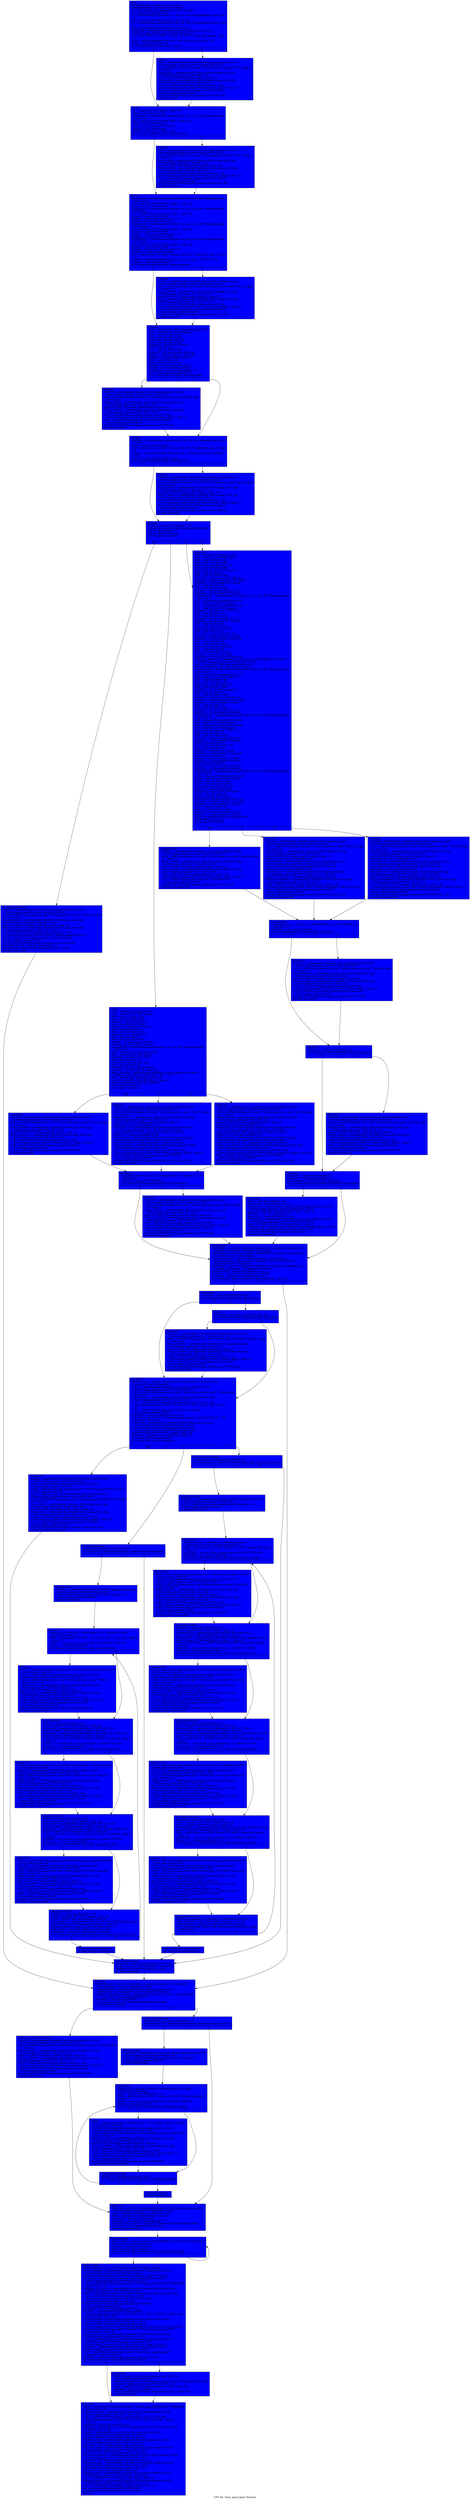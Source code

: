 digraph "CFG for 'start_input_bmp' function" {
	label="CFG for 'start_input_bmp' function";

	Node0x4d83850 [shape=record, style = filled, fillcolor = blue, label="{entry:\l  %bmpfileheader = alloca [14 x i8], align 1\l  %bmpinfoheader = alloca [64 x i8], align 16\l  %0 = bitcast %struct.cjpeg_source_struct* %sinfo to\l... %struct._bmp_source_struct*\l  %1 = getelementptr inbounds [14 x i8], [14 x i8]* %bmpfileheader, i64 0, i64\l... 0\l  call void @llvm.lifetime.start(i64 14, i8* %1) #4\l  %2 = getelementptr inbounds [64 x i8], [64 x i8]* %bmpinfoheader, i64 0, i64\l... 0\l  call void @llvm.lifetime.start(i64 64, i8* %2) #4\l  %input_file = getelementptr inbounds %struct.cjpeg_source_struct,\l... %struct.cjpeg_source_struct* %sinfo, i64 0, i32 3\l  %3 = load %struct._IO_FILE*, %struct._IO_FILE** %input_file, align 8, !tbaa\l... !3\l  %call = call i64 @fread(i8* %1, i64 1, i64 14, %struct._IO_FILE* %3)\l  %cmp = icmp eq i64 %call, 14\l  br i1 %cmp, label %if.end, label %if.then\l|{<s0>T|<s1>F}}"];
	Node0x4d83850:s0 -> Node0x4d84bf0;
	Node0x4d83850:s1 -> Node0x4d84cc0;
	Node0x4d84cc0 [shape=record, style = filled, fillcolor = blue, label="{if.then:                                          \l  %err = getelementptr inbounds %struct.jpeg_compress_struct,\l... %struct.jpeg_compress_struct* %cinfo, i64 0, i32 0\l  %4 = load %struct.jpeg_error_mgr*, %struct.jpeg_error_mgr** %err, align 8,\l... !tbaa !10\l  %msg_code = getelementptr inbounds %struct.jpeg_error_mgr,\l... %struct.jpeg_error_mgr* %4, i64 0, i32 5\l  store i32 42, i32* %msg_code, align 8, !tbaa !14\l  %error_exit = getelementptr inbounds %struct.jpeg_error_mgr,\l... %struct.jpeg_error_mgr* %4, i64 0, i32 0\l  %5 = load void (%struct.jpeg_common_struct*)*, void\l... (%struct.jpeg_common_struct*)** %error_exit, align 8, !tbaa !17\l  %6 = bitcast %struct.jpeg_compress_struct* %cinfo to\l... %struct.jpeg_common_struct*\l  tail call void %5(%struct.jpeg_common_struct* %6) #4\l  br label %if.end\l}"];
	Node0x4d84cc0 -> Node0x4d84bf0;
	Node0x4d84bf0 [shape=record, style = filled, fillcolor = blue, label="{if.end:                                           \l  %7 = load i8, i8* %1, align 1, !tbaa !18\l  %conv = zext i8 %7 to i32\l  %arrayidx2 = getelementptr inbounds [14 x i8], [14 x i8]* %bmpfileheader,\l... i64 0, i64 1\l  %8 = load i8, i8* %arrayidx2, align 1, !tbaa !18\l  %conv3 = zext i8 %8 to i32\l  %shl = shl nuw nsw i32 %conv3, 8\l  %add = or i32 %shl, %conv\l  %cmp4 = icmp eq i32 %add, 19778\l  br i1 %cmp4, label %if.end11, label %if.then6\l|{<s0>T|<s1>F}}"];
	Node0x4d84bf0:s0 -> Node0x4d85010;
	Node0x4d84bf0:s1 -> Node0x4d86500;
	Node0x4d86500 [shape=record, style = filled, fillcolor = blue, label="{if.then6:                                         \l  %err7 = getelementptr inbounds %struct.jpeg_compress_struct,\l... %struct.jpeg_compress_struct* %cinfo, i64 0, i32 0\l  %9 = load %struct.jpeg_error_mgr*, %struct.jpeg_error_mgr** %err7, align 8,\l... !tbaa !10\l  %msg_code8 = getelementptr inbounds %struct.jpeg_error_mgr,\l... %struct.jpeg_error_mgr* %9, i64 0, i32 5\l  store i32 1007, i32* %msg_code8, align 8, !tbaa !14\l  %error_exit10 = getelementptr inbounds %struct.jpeg_error_mgr,\l... %struct.jpeg_error_mgr* %9, i64 0, i32 0\l  %10 = load void (%struct.jpeg_common_struct*)*, void\l... (%struct.jpeg_common_struct*)** %error_exit10, align 8, !tbaa !17\l  %11 = bitcast %struct.jpeg_compress_struct* %cinfo to\l... %struct.jpeg_common_struct*\l  tail call void %10(%struct.jpeg_common_struct* %11) #4\l  br label %if.end11\l}"];
	Node0x4d86500 -> Node0x4d85010;
	Node0x4d85010 [shape=record, style = filled, fillcolor = blue, label="{if.end11:                                         \l  %arrayidx12 = getelementptr inbounds [14 x i8], [14 x i8]* %bmpfileheader,\l... i64 0, i64 10\l  %12 = load i8, i8* %arrayidx12, align 1, !tbaa !18\l  %conv14 = zext i8 %12 to i64\l  %arrayidx15 = getelementptr inbounds [14 x i8], [14 x i8]* %bmpfileheader,\l... i64 0, i64 11\l  %13 = load i8, i8* %arrayidx15, align 1, !tbaa !18\l  %conv17 = zext i8 %13 to i64\l  %shl18 = shl nuw nsw i64 %conv17, 8\l  %add19 = or i64 %shl18, %conv14\l  %arrayidx20 = getelementptr inbounds [14 x i8], [14 x i8]* %bmpfileheader,\l... i64 0, i64 12\l  %14 = load i8, i8* %arrayidx20, align 1, !tbaa !18\l  %conv22 = zext i8 %14 to i64\l  %shl23 = shl nuw nsw i64 %conv22, 16\l  %add24 = or i64 %add19, %shl23\l  %arrayidx25 = getelementptr inbounds [14 x i8], [14 x i8]* %bmpfileheader,\l... i64 0, i64 13\l  %15 = load i8, i8* %arrayidx25, align 1, !tbaa !18\l  %conv27 = zext i8 %15 to i64\l  %shl28 = shl nuw nsw i64 %conv27, 24\l  %add29 = or i64 %add24, %shl28\l  %16 = load %struct._IO_FILE*, %struct._IO_FILE** %input_file, align 8, !tbaa\l... !3\l  %call33 = call i64 @fread(i8* %2, i64 1, i64 4, %struct._IO_FILE* %16)\l  %cmp34 = icmp eq i64 %call33, 4\l  br i1 %cmp34, label %if.end41, label %if.then36\l|{<s0>T|<s1>F}}"];
	Node0x4d85010:s0 -> Node0x4d89870;
	Node0x4d85010:s1 -> Node0x4d89920;
	Node0x4d89920 [shape=record, style = filled, fillcolor = blue, label="{if.then36:                                        \l  %err37 = getelementptr inbounds %struct.jpeg_compress_struct,\l... %struct.jpeg_compress_struct* %cinfo, i64 0, i32 0\l  %17 = load %struct.jpeg_error_mgr*, %struct.jpeg_error_mgr** %err37, align\l... 8, !tbaa !10\l  %msg_code38 = getelementptr inbounds %struct.jpeg_error_mgr,\l... %struct.jpeg_error_mgr* %17, i64 0, i32 5\l  store i32 42, i32* %msg_code38, align 8, !tbaa !14\l  %error_exit40 = getelementptr inbounds %struct.jpeg_error_mgr,\l... %struct.jpeg_error_mgr* %17, i64 0, i32 0\l  %18 = load void (%struct.jpeg_common_struct*)*, void\l... (%struct.jpeg_common_struct*)** %error_exit40, align 8, !tbaa !17\l  %19 = bitcast %struct.jpeg_compress_struct* %cinfo to\l... %struct.jpeg_common_struct*\l  tail call void %18(%struct.jpeg_common_struct* %19) #4\l  br label %if.end41\l}"];
	Node0x4d89920 -> Node0x4d89870;
	Node0x4d89870 [shape=record, style = filled, fillcolor = blue, label="{if.end41:                                         \l  %20 = bitcast [64 x i8]* %bmpinfoheader to i32*\l  %21 = load i32, i32* %20, align 16\l  %22 = zext i32 %21 to i64\l  %23 = zext i32 %21 to i64\l  %conv44 = and i64 %23, 255\l  %24 = and i64 %22, 65280\l  %add49 = or i64 %24, %conv44\l  %25 = lshr i32 %21, 16\l  %26 = zext i32 %25 to i64\l  %conv52 = shl nuw nsw i64 %26, 16\l  %shl53 = and i64 %conv52, 16711680\l  %add54 = or i64 %add49, %shl53\l  %27 = lshr i32 %21, 24\l  %28 = zext i32 %27 to i64\l  %shl58 = shl nuw nsw i64 %28, 24\l  %add59 = or i64 %add54, %shl58\l  %add59.off = add nsw i64 %add59, -12\l  %29 = icmp ugt i64 %add59.off, 52\l  br i1 %29, label %if.then64, label %if.end69\l|{<s0>T|<s1>F}}"];
	Node0x4d89870:s0 -> Node0x4d8ad40;
	Node0x4d89870:s1 -> Node0x4d8ae20;
	Node0x4d8ad40 [shape=record, style = filled, fillcolor = blue, label="{if.then64:                                        \l  %err65 = getelementptr inbounds %struct.jpeg_compress_struct,\l... %struct.jpeg_compress_struct* %cinfo, i64 0, i32 0\l  %30 = load %struct.jpeg_error_mgr*, %struct.jpeg_error_mgr** %err65, align\l... 8, !tbaa !10\l  %msg_code66 = getelementptr inbounds %struct.jpeg_error_mgr,\l... %struct.jpeg_error_mgr* %30, i64 0, i32 5\l  store i32 1003, i32* %msg_code66, align 8, !tbaa !14\l  %error_exit68 = getelementptr inbounds %struct.jpeg_error_mgr,\l... %struct.jpeg_error_mgr* %30, i64 0, i32 0\l  %31 = load void (%struct.jpeg_common_struct*)*, void\l... (%struct.jpeg_common_struct*)** %error_exit68, align 8, !tbaa !17\l  %32 = bitcast %struct.jpeg_compress_struct* %cinfo to\l... %struct.jpeg_common_struct*\l  tail call void %31(%struct.jpeg_common_struct* %32) #4\l  br label %if.end69\l}"];
	Node0x4d8ad40 -> Node0x4d8ae20;
	Node0x4d8ae20 [shape=record, style = filled, fillcolor = blue, label="{if.end69:                                         \l  %add.ptr = getelementptr inbounds [64 x i8], [64 x i8]* %bmpinfoheader, i64\l... 0, i64 4\l  %sub = add nsw i64 %add59, -4\l  %33 = load %struct._IO_FILE*, %struct._IO_FILE** %input_file, align 8, !tbaa\l... !3\l  %call73 = call i64 @fread(i8* %add.ptr, i64 1, i64 %sub, %struct._IO_FILE*\l... %33)\l  %cmp75 = icmp eq i64 %call73, %sub\l  br i1 %cmp75, label %if.end82, label %if.then77\l|{<s0>T|<s1>F}}"];
	Node0x4d8ae20:s0 -> Node0x4d8b960;
	Node0x4d8ae20:s1 -> Node0x4d8ba10;
	Node0x4d8ba10 [shape=record, style = filled, fillcolor = blue, label="{if.then77:                                        \l  %err78 = getelementptr inbounds %struct.jpeg_compress_struct,\l... %struct.jpeg_compress_struct* %cinfo, i64 0, i32 0\l  %34 = load %struct.jpeg_error_mgr*, %struct.jpeg_error_mgr** %err78, align\l... 8, !tbaa !10\l  %msg_code79 = getelementptr inbounds %struct.jpeg_error_mgr,\l... %struct.jpeg_error_mgr* %34, i64 0, i32 5\l  store i32 42, i32* %msg_code79, align 8, !tbaa !14\l  %error_exit81 = getelementptr inbounds %struct.jpeg_error_mgr,\l... %struct.jpeg_error_mgr* %34, i64 0, i32 0\l  %35 = load void (%struct.jpeg_common_struct*)*, void\l... (%struct.jpeg_common_struct*)** %error_exit81, align 8, !tbaa !17\l  %36 = bitcast %struct.jpeg_compress_struct* %cinfo to\l... %struct.jpeg_common_struct*\l  tail call void %35(%struct.jpeg_common_struct* %36) #4\l  br label %if.end82\l}"];
	Node0x4d8ba10 -> Node0x4d8b960;
	Node0x4d8b960 [shape=record, style = filled, fillcolor = blue, label="{if.end82:                                         \l  %conv83 = trunc i64 %add59 to i32\l  switch i32 %conv83, label %sw.epilog339.thread [\l    i32 12, label %sw.bb\l    i32 40, label %sw.bb150\l    i32 64, label %sw.bb150\l  ]\l|{<s0>def|<s1>12|<s2>40|<s3>64}}"];
	Node0x4d8b960:s0 -> Node0x4d8c0d0;
	Node0x4d8b960:s1 -> Node0x4d8c210;
	Node0x4d8b960:s2 -> Node0x4d8c320;
	Node0x4d8b960:s3 -> Node0x4d8c320;
	Node0x4d8c210 [shape=record, style = filled, fillcolor = blue, label="{sw.bb:                                            \l  %37 = bitcast i8* %add.ptr to i32*\l  %38 = load i32, i32* %37, align 4\l  %39 = zext i32 %38 to i64\l  %40 = zext i32 %38 to i64\l  %conv85 = and i64 %40, 255\l  %41 = and i64 %39, 65280\l  %add89 = or i64 %41, %conv85\l  %42 = lshr i32 %38, 16\l  %43 = zext i32 %42 to i64\l  %conv92 = and i64 %43, 255\l  %44 = lshr i32 %38, 24\l  %45 = zext i32 %44 to i64\l  %shl95 = shl nuw nsw i64 %45, 8\l  %add96 = or i64 %shl95, %conv92\l  %arrayidx98 = getelementptr inbounds [64 x i8], [64 x i8]* %bmpinfoheader,\l... i64 0, i64 8\l  %46 = bitcast i8* %arrayidx98 to i32*\l  %47 = load i32, i32* %46, align 8\l  %add103 = and i32 %47, 65535\l  %48 = lshr i32 %47, 16\l  %conv105 = and i32 %48, 255\l  %49 = lshr i32 %47, 24\l  %shl108 = shl nuw nsw i32 %49, 8\l  %add109 = or i32 %shl108, %conv105\l  %bits_per_pixel = getelementptr inbounds %struct.cjpeg_source_struct,\l... %struct.cjpeg_source_struct* %sinfo, i64 1, i32 4\l  %50 = bitcast i8*** %bits_per_pixel to i32*\l  store i32 %add109, i32* %50, align 8, !tbaa !19\l  switch i32 %add109, label %sw.default [\l    i32 8, label %sw.bb111\l    i32 24, label %sw.bb123\l  ]\l|{<s0>def|<s1>8|<s2>24}}"];
	Node0x4d8c210:s0 -> Node0x4d8d470;
	Node0x4d8c210:s1 -> Node0x4d88910;
	Node0x4d8c210:s2 -> Node0x4d889f0;
	Node0x4d88910 [shape=record, style = filled, fillcolor = blue, label="{sw.bb111:                                         \l  %err112 = getelementptr inbounds %struct.jpeg_compress_struct,\l... %struct.jpeg_compress_struct* %cinfo, i64 0, i32 0\l  %51 = load %struct.jpeg_error_mgr*, %struct.jpeg_error_mgr** %err112, align\l... 8, !tbaa !10\l  %msg_code113 = getelementptr inbounds %struct.jpeg_error_mgr,\l... %struct.jpeg_error_mgr* %51, i64 0, i32 5\l  store i32 1011, i32* %msg_code113, align 8, !tbaa !14\l  %conv114 = trunc i64 %add89 to i32\l  %arrayidx116 = getelementptr inbounds %struct.jpeg_error_mgr,\l... %struct.jpeg_error_mgr* %51, i64 0, i32 6, i32 0, i64 0\l  store i32 %conv114, i32* %arrayidx116, align 4, !tbaa !20\l  %conv117 = trunc i64 %add96 to i32\l  %arrayidx121 = getelementptr inbounds %struct.jpeg_error_mgr,\l... %struct.jpeg_error_mgr* %51, i64 0, i32 6, i32 0, i64 1\l  store i32 %conv117, i32* %arrayidx121, align 4, !tbaa !20\l  %emit_message = getelementptr inbounds %struct.jpeg_error_mgr,\l... %struct.jpeg_error_mgr* %51, i64 0, i32 1\l  %52 = load void (%struct.jpeg_common_struct*, i32)*, void\l... (%struct.jpeg_common_struct*, i32)** %emit_message, align 8, !tbaa !21\l  %53 = bitcast %struct.jpeg_compress_struct* %cinfo to\l... %struct.jpeg_common_struct*\l  tail call void %52(%struct.jpeg_common_struct* %53, i32 1) #4\l  br label %sw.epilog\l}"];
	Node0x4d88910 -> Node0x4d8f1f0;
	Node0x4d889f0 [shape=record, style = filled, fillcolor = blue, label="{sw.bb123:                                         \l  %err124 = getelementptr inbounds %struct.jpeg_compress_struct,\l... %struct.jpeg_compress_struct* %cinfo, i64 0, i32 0\l  %54 = load %struct.jpeg_error_mgr*, %struct.jpeg_error_mgr** %err124, align\l... 8, !tbaa !10\l  %msg_code125 = getelementptr inbounds %struct.jpeg_error_mgr,\l... %struct.jpeg_error_mgr* %54, i64 0, i32 5\l  store i32 1010, i32* %msg_code125, align 8, !tbaa !14\l  %conv126 = trunc i64 %add89 to i32\l  %arrayidx130 = getelementptr inbounds %struct.jpeg_error_mgr,\l... %struct.jpeg_error_mgr* %54, i64 0, i32 6, i32 0, i64 0\l  store i32 %conv126, i32* %arrayidx130, align 4, !tbaa !20\l  %conv131 = trunc i64 %add96 to i32\l  %arrayidx135 = getelementptr inbounds %struct.jpeg_error_mgr,\l... %struct.jpeg_error_mgr* %54, i64 0, i32 6, i32 0, i64 1\l  store i32 %conv131, i32* %arrayidx135, align 4, !tbaa !20\l  %emit_message137 = getelementptr inbounds %struct.jpeg_error_mgr,\l... %struct.jpeg_error_mgr* %54, i64 0, i32 1\l  %55 = load void (%struct.jpeg_common_struct*, i32)*, void\l... (%struct.jpeg_common_struct*, i32)** %emit_message137, align 8, !tbaa !21\l  %56 = bitcast %struct.jpeg_compress_struct* %cinfo to\l... %struct.jpeg_common_struct*\l  tail call void %55(%struct.jpeg_common_struct* %56, i32 1) #4\l  br label %sw.epilog\l}"];
	Node0x4d889f0 -> Node0x4d8f1f0;
	Node0x4d8d470 [shape=record, style = filled, fillcolor = blue, label="{sw.default:                                       \l  %err138 = getelementptr inbounds %struct.jpeg_compress_struct,\l... %struct.jpeg_compress_struct* %cinfo, i64 0, i32 0\l  %57 = load %struct.jpeg_error_mgr*, %struct.jpeg_error_mgr** %err138, align\l... 8, !tbaa !10\l  %msg_code139 = getelementptr inbounds %struct.jpeg_error_mgr,\l... %struct.jpeg_error_mgr* %57, i64 0, i32 5\l  store i32 1002, i32* %msg_code139, align 8, !tbaa !14\l  %error_exit141 = getelementptr inbounds %struct.jpeg_error_mgr,\l... %struct.jpeg_error_mgr* %57, i64 0, i32 0\l  %58 = load void (%struct.jpeg_common_struct*)*, void\l... (%struct.jpeg_common_struct*)** %error_exit141, align 8, !tbaa !17\l  %59 = bitcast %struct.jpeg_compress_struct* %cinfo to\l... %struct.jpeg_common_struct*\l  tail call void %58(%struct.jpeg_common_struct* %59) #4\l  br label %sw.epilog\l}"];
	Node0x4d8d470 -> Node0x4d8f1f0;
	Node0x4d8f1f0 [shape=record, style = filled, fillcolor = blue, label="{sw.epilog:                                        \l  %mapentrysize.0 = phi i32 [ 0, %sw.default ], [ 0, %sw.bb123 ], [ 3,\l... %sw.bb111 ]\l  %cmp142 = icmp eq i32 %add103, 1\l  br i1 %cmp142, label %sw.epilog339, label %if.then144\l|{<s0>T|<s1>F}}"];
	Node0x4d8f1f0:s0 -> Node0x4d90ed0;
	Node0x4d8f1f0:s1 -> Node0x4d90fb0;
	Node0x4d90fb0 [shape=record, style = filled, fillcolor = blue, label="{if.then144:                                       \l  %err145 = getelementptr inbounds %struct.jpeg_compress_struct,\l... %struct.jpeg_compress_struct* %cinfo, i64 0, i32 0\l  %60 = load %struct.jpeg_error_mgr*, %struct.jpeg_error_mgr** %err145, align\l... 8, !tbaa !10\l  %msg_code146 = getelementptr inbounds %struct.jpeg_error_mgr,\l... %struct.jpeg_error_mgr* %60, i64 0, i32 5\l  store i32 1004, i32* %msg_code146, align 8, !tbaa !14\l  %error_exit148 = getelementptr inbounds %struct.jpeg_error_mgr,\l... %struct.jpeg_error_mgr* %60, i64 0, i32 0\l  %61 = load void (%struct.jpeg_common_struct*)*, void\l... (%struct.jpeg_common_struct*)** %error_exit148, align 8, !tbaa !17\l  %62 = bitcast %struct.jpeg_compress_struct* %cinfo to\l... %struct.jpeg_common_struct*\l  tail call void %61(%struct.jpeg_common_struct* %62) #4\l  br label %sw.epilog339\l}"];
	Node0x4d90fb0 -> Node0x4d90ed0;
	Node0x4d8c320 [shape=record, style = filled, fillcolor = blue, label="{sw.bb150:                                         \l  %63 = bitcast i8* %add.ptr to i32*\l  %64 = load i32, i32* %63, align 4\l  %65 = zext i32 %64 to i64\l  %66 = zext i32 %64 to i64\l  %conv153 = and i64 %66, 255\l  %67 = and i64 %65, 65280\l  %add158 = or i64 %67, %conv153\l  %68 = lshr i32 %64, 16\l  %69 = zext i32 %68 to i64\l  %conv161 = shl nuw nsw i64 %69, 16\l  %shl162 = and i64 %conv161, 16711680\l  %add163 = or i64 %add158, %shl162\l  %70 = lshr i32 %64, 24\l  %71 = zext i32 %70 to i64\l  %shl167 = shl nuw nsw i64 %71, 24\l  %add168 = or i64 %add163, %shl167\l  %arrayidx169 = getelementptr inbounds [64 x i8], [64 x i8]* %bmpinfoheader,\l... i64 0, i64 8\l  %72 = bitcast i8* %arrayidx169 to i32*\l  %73 = load i32, i32* %72, align 8\l  %74 = bitcast i8* %arrayidx169 to i64*\l  %75 = load i64, i64* %74, align 8\l  %add181 = and i64 %75, 16777215\l  %76 = lshr i32 %73, 24\l  %77 = zext i32 %76 to i64\l  %shl185 = shl nuw nsw i64 %77, 24\l  %add186 = or i64 %add181, %shl185\l  %78 = lshr i64 %75, 32\l  %79 = trunc i64 %78 to i32\l  %conv188 = and i32 %79, 255\l  %80 = lshr i64 %75, 32\l  %conv190 = trunc i64 %80 to i32\l  %shl191 = and i32 %conv190, 65280\l  %add192 = or i32 %shl191, %conv188\l  %81 = lshr i64 %75, 48\l  %82 = trunc i64 %81 to i32\l  %conv194 = and i32 %82, 255\l  %83 = lshr i64 %75, 48\l  %.tr = trunc i64 %83 to i32\l  %shl197 = and i32 %.tr, 65280\l  %add198 = or i32 %shl197, %conv194\l  %bits_per_pixel199 = getelementptr inbounds %struct.cjpeg_source_struct,\l... %struct.cjpeg_source_struct* %sinfo, i64 1, i32 4\l  %84 = bitcast i8*** %bits_per_pixel199 to i32*\l  store i32 %add198, i32* %84, align 8, !tbaa !19\l  %arrayidx200 = getelementptr inbounds [64 x i8], [64 x i8]* %bmpinfoheader,\l... i64 0, i64 16\l  %85 = bitcast i8* %arrayidx200 to i32*\l  %86 = load i32, i32* %85, align 16\l  %87 = zext i32 %86 to i64\l  %88 = zext i32 %86 to i64\l  %conv202 = and i64 %88, 255\l  %89 = and i64 %87, 65280\l  %add207 = or i64 %89, %conv202\l  %90 = lshr i32 %86, 16\l  %91 = zext i32 %90 to i64\l  %conv210 = shl nuw nsw i64 %91, 16\l  %shl211 = and i64 %conv210, 16711680\l  %add212 = or i64 %add207, %shl211\l  %92 = lshr i32 %86, 24\l  %93 = zext i32 %92 to i64\l  %shl216 = shl nuw nsw i64 %93, 24\l  %add217 = or i64 %add212, %shl216\l  %arrayidx218 = getelementptr inbounds [64 x i8], [64 x i8]* %bmpinfoheader,\l... i64 0, i64 24\l  %94 = bitcast i8* %arrayidx218 to i32*\l  %95 = load i32, i32* %94, align 8\l  %96 = bitcast i8* %arrayidx218 to i64*\l  %97 = load i64, i64* %96, align 8\l  %add230 = and i64 %97, 16777215\l  %98 = lshr i32 %95, 24\l  %99 = zext i32 %98 to i64\l  %shl234 = shl nuw nsw i64 %99, 24\l  %add235 = or i64 %add230, %shl234\l  %100 = lshr i64 %97, 32\l  %conv238 = and i64 %100, 255\l  %101 = lshr i64 %97, 32\l  %shl242 = and i64 %101, 65280\l  %add243 = or i64 %shl242, %conv238\l  %102 = lshr i64 %97, 32\l  %shl247 = and i64 %102, 16711680\l  %add248 = or i64 %add243, %shl247\l  %103 = lshr i64 %97, 56\l  %shl252 = shl nuw nsw i64 %103, 24\l  %add253 = or i64 %add248, %shl252\l  %arrayidx254 = getelementptr inbounds [64 x i8], [64 x i8]* %bmpinfoheader,\l... i64 0, i64 32\l  %104 = bitcast i8* %arrayidx254 to i32*\l  %105 = load i32, i32* %104, align 16\l  %106 = zext i32 %105 to i64\l  %107 = zext i32 %105 to i64\l  %conv256 = and i64 %107, 255\l  %108 = and i64 %106, 65280\l  %add261 = or i64 %108, %conv256\l  %109 = lshr i32 %105, 16\l  %110 = zext i32 %109 to i64\l  %conv264 = shl nuw nsw i64 %110, 16\l  %shl265 = and i64 %conv264, 16711680\l  %add266 = or i64 %add261, %shl265\l  %111 = lshr i32 %105, 24\l  %112 = zext i32 %111 to i64\l  %shl270 = shl nuw nsw i64 %112, 24\l  %add271 = or i64 %add266, %shl270\l  switch i32 %add198, label %sw.default303 [\l    i32 8, label %sw.bb273\l    i32 24, label %sw.bb288\l  ]\l|{<s0>def|<s1>8|<s2>24}}"];
	Node0x4d8c320:s0 -> Node0x4d95300;
	Node0x4d8c320:s1 -> Node0x4d953e0;
	Node0x4d8c320:s2 -> Node0x4d954c0;
	Node0x4d953e0 [shape=record, style = filled, fillcolor = blue, label="{sw.bb273:                                         \l  %err274 = getelementptr inbounds %struct.jpeg_compress_struct,\l... %struct.jpeg_compress_struct* %cinfo, i64 0, i32 0\l  %113 = load %struct.jpeg_error_mgr*, %struct.jpeg_error_mgr** %err274, align\l... 8, !tbaa !10\l  %msg_code275 = getelementptr inbounds %struct.jpeg_error_mgr,\l... %struct.jpeg_error_mgr* %113, i64 0, i32 5\l  store i32 1009, i32* %msg_code275, align 8, !tbaa !14\l  %conv276 = trunc i64 %add168 to i32\l  %arrayidx280 = getelementptr inbounds %struct.jpeg_error_mgr,\l... %struct.jpeg_error_mgr* %113, i64 0, i32 6, i32 0, i64 0\l  store i32 %conv276, i32* %arrayidx280, align 4, !tbaa !20\l  %conv281 = trunc i64 %add186 to i32\l  %arrayidx285 = getelementptr inbounds %struct.jpeg_error_mgr,\l... %struct.jpeg_error_mgr* %113, i64 0, i32 6, i32 0, i64 1\l  store i32 %conv281, i32* %arrayidx285, align 4, !tbaa !20\l  %emit_message287 = getelementptr inbounds %struct.jpeg_error_mgr,\l... %struct.jpeg_error_mgr* %113, i64 0, i32 1\l  %114 = load void (%struct.jpeg_common_struct*, i32)*, void\l... (%struct.jpeg_common_struct*, i32)** %emit_message287, align 8, !tbaa !21\l  %115 = bitcast %struct.jpeg_compress_struct* %cinfo to\l... %struct.jpeg_common_struct*\l  tail call void %114(%struct.jpeg_common_struct* %115, i32 1) #4\l  br label %sw.epilog308\l}"];
	Node0x4d953e0 -> Node0x4d817e0;
	Node0x4d954c0 [shape=record, style = filled, fillcolor = blue, label="{sw.bb288:                                         \l  %err289 = getelementptr inbounds %struct.jpeg_compress_struct,\l... %struct.jpeg_compress_struct* %cinfo, i64 0, i32 0\l  %116 = load %struct.jpeg_error_mgr*, %struct.jpeg_error_mgr** %err289, align\l... 8, !tbaa !10\l  %msg_code290 = getelementptr inbounds %struct.jpeg_error_mgr,\l... %struct.jpeg_error_mgr* %116, i64 0, i32 5\l  store i32 1008, i32* %msg_code290, align 8, !tbaa !14\l  %conv291 = trunc i64 %add168 to i32\l  %arrayidx295 = getelementptr inbounds %struct.jpeg_error_mgr,\l... %struct.jpeg_error_mgr* %116, i64 0, i32 6, i32 0, i64 0\l  store i32 %conv291, i32* %arrayidx295, align 4, !tbaa !20\l  %conv296 = trunc i64 %add186 to i32\l  %arrayidx300 = getelementptr inbounds %struct.jpeg_error_mgr,\l... %struct.jpeg_error_mgr* %116, i64 0, i32 6, i32 0, i64 1\l  store i32 %conv296, i32* %arrayidx300, align 4, !tbaa !20\l  %emit_message302 = getelementptr inbounds %struct.jpeg_error_mgr,\l... %struct.jpeg_error_mgr* %116, i64 0, i32 1\l  %117 = load void (%struct.jpeg_common_struct*, i32)*, void\l... (%struct.jpeg_common_struct*, i32)** %emit_message302, align 8, !tbaa !21\l  %118 = bitcast %struct.jpeg_compress_struct* %cinfo to\l... %struct.jpeg_common_struct*\l  tail call void %117(%struct.jpeg_common_struct* %118, i32 1) #4\l  br label %sw.epilog308\l}"];
	Node0x4d954c0 -> Node0x4d817e0;
	Node0x4d95300 [shape=record, style = filled, fillcolor = blue, label="{sw.default303:                                    \l  %err304 = getelementptr inbounds %struct.jpeg_compress_struct,\l... %struct.jpeg_compress_struct* %cinfo, i64 0, i32 0\l  %119 = load %struct.jpeg_error_mgr*, %struct.jpeg_error_mgr** %err304, align\l... 8, !tbaa !10\l  %msg_code305 = getelementptr inbounds %struct.jpeg_error_mgr,\l... %struct.jpeg_error_mgr* %119, i64 0, i32 5\l  store i32 1002, i32* %msg_code305, align 8, !tbaa !14\l  %error_exit307 = getelementptr inbounds %struct.jpeg_error_mgr,\l... %struct.jpeg_error_mgr* %119, i64 0, i32 0\l  %120 = load void (%struct.jpeg_common_struct*)*, void\l... (%struct.jpeg_common_struct*)** %error_exit307, align 8, !tbaa !17\l  %121 = bitcast %struct.jpeg_compress_struct* %cinfo to\l... %struct.jpeg_common_struct*\l  tail call void %120(%struct.jpeg_common_struct* %121) #4\l  br label %sw.epilog308\l}"];
	Node0x4d95300 -> Node0x4d817e0;
	Node0x4d817e0 [shape=record, style = filled, fillcolor = blue, label="{sw.epilog308:                                     \l  %mapentrysize.1 = phi i32 [ 0, %sw.default303 ], [ 0, %sw.bb288 ], [ 4,\l... %sw.bb273 ]\l  %cmp309 = icmp eq i32 %add192, 1\l  br i1 %cmp309, label %if.end316, label %if.then311\l|{<s0>T|<s1>F}}"];
	Node0x4d817e0:s0 -> Node0x4d8d570;
	Node0x4d817e0:s1 -> Node0x4d8d650;
	Node0x4d8d650 [shape=record, style = filled, fillcolor = blue, label="{if.then311:                                       \l  %err312 = getelementptr inbounds %struct.jpeg_compress_struct,\l... %struct.jpeg_compress_struct* %cinfo, i64 0, i32 0\l  %122 = load %struct.jpeg_error_mgr*, %struct.jpeg_error_mgr** %err312, align\l... 8, !tbaa !10\l  %msg_code313 = getelementptr inbounds %struct.jpeg_error_mgr,\l... %struct.jpeg_error_mgr* %122, i64 0, i32 5\l  store i32 1004, i32* %msg_code313, align 8, !tbaa !14\l  %error_exit315 = getelementptr inbounds %struct.jpeg_error_mgr,\l... %struct.jpeg_error_mgr* %122, i64 0, i32 0\l  %123 = load void (%struct.jpeg_common_struct*)*, void\l... (%struct.jpeg_common_struct*)** %error_exit315, align 8, !tbaa !17\l  %124 = bitcast %struct.jpeg_compress_struct* %cinfo to\l... %struct.jpeg_common_struct*\l  tail call void %123(%struct.jpeg_common_struct* %124) #4\l  br label %if.end316\l}"];
	Node0x4d8d650 -> Node0x4d8d570;
	Node0x4d8d570 [shape=record, style = filled, fillcolor = blue, label="{if.end316:                                        \l  %cmp317 = icmp eq i64 %add217, 0\l  br i1 %cmp317, label %if.end324, label %if.then319\l|{<s0>T|<s1>F}}"];
	Node0x4d8d570:s0 -> Node0x4d8dd60;
	Node0x4d8d570:s1 -> Node0x4d8dde0;
	Node0x4d8dde0 [shape=record, style = filled, fillcolor = blue, label="{if.then319:                                       \l  %err320 = getelementptr inbounds %struct.jpeg_compress_struct,\l... %struct.jpeg_compress_struct* %cinfo, i64 0, i32 0\l  %125 = load %struct.jpeg_error_mgr*, %struct.jpeg_error_mgr** %err320, align\l... 8, !tbaa !10\l  %msg_code321 = getelementptr inbounds %struct.jpeg_error_mgr,\l... %struct.jpeg_error_mgr* %125, i64 0, i32 5\l  store i32 1006, i32* %msg_code321, align 8, !tbaa !14\l  %error_exit323 = getelementptr inbounds %struct.jpeg_error_mgr,\l... %struct.jpeg_error_mgr* %125, i64 0, i32 0\l  %126 = load void (%struct.jpeg_common_struct*)*, void\l... (%struct.jpeg_common_struct*)** %error_exit323, align 8, !tbaa !17\l  %127 = bitcast %struct.jpeg_compress_struct* %cinfo to\l... %struct.jpeg_common_struct*\l  tail call void %126(%struct.jpeg_common_struct* %127) #4\l  br label %if.end324\l}"];
	Node0x4d8dde0 -> Node0x4d8dd60;
	Node0x4d8dd60 [shape=record, style = filled, fillcolor = blue, label="{if.end324:                                        \l  %cmp325 = icmp ne i64 %add235, 0\l  %cmp327 = icmp ne i64 %add253, 0\l  %or.cond409 = and i1 %cmp325, %cmp327\l  br i1 %or.cond409, label %if.then329, label %sw.epilog339\l|{<s0>T|<s1>F}}"];
	Node0x4d8dd60:s0 -> Node0x4d8f740;
	Node0x4d8dd60:s1 -> Node0x4d90ed0;
	Node0x4d8f740 [shape=record, style = filled, fillcolor = blue, label="{if.then329:                                       \l  %div = udiv i64 %add235, 100\l  %conv330 = trunc i64 %div to i16\l  %X_density = getelementptr inbounds %struct.jpeg_compress_struct,\l... %struct.jpeg_compress_struct* %cinfo, i64 0, i32 33\l  store i16 %conv330, i16* %X_density, align 2, !tbaa !22\l  %div331 = udiv i64 %add253, 100\l  %conv332 = trunc i64 %div331 to i16\l  %Y_density = getelementptr inbounds %struct.jpeg_compress_struct,\l... %struct.jpeg_compress_struct* %cinfo, i64 0, i32 34\l  store i16 %conv332, i16* %Y_density, align 8, !tbaa !23\l  %density_unit = getelementptr inbounds %struct.jpeg_compress_struct,\l... %struct.jpeg_compress_struct* %cinfo, i64 0, i32 32\l  store i8 2, i8* %density_unit, align 4, !tbaa !24\l  br label %sw.epilog339\l}"];
	Node0x4d8f740 -> Node0x4d90ed0;
	Node0x4d8c0d0 [shape=record, style = filled, fillcolor = blue, label="{sw.epilog339.thread:                              \l  %err335 = getelementptr inbounds %struct.jpeg_compress_struct,\l... %struct.jpeg_compress_struct* %cinfo, i64 0, i32 0\l  %128 = load %struct.jpeg_error_mgr*, %struct.jpeg_error_mgr** %err335, align\l... 8, !tbaa !10\l  %msg_code336 = getelementptr inbounds %struct.jpeg_error_mgr,\l... %struct.jpeg_error_mgr* %128, i64 0, i32 5\l  store i32 1003, i32* %msg_code336, align 8, !tbaa !14\l  %error_exit338 = getelementptr inbounds %struct.jpeg_error_mgr,\l... %struct.jpeg_error_mgr* %128, i64 0, i32 0\l  %129 = load void (%struct.jpeg_common_struct*)*, void\l... (%struct.jpeg_common_struct*)** %error_exit338, align 8, !tbaa !17\l  %130 = bitcast %struct.jpeg_compress_struct* %cinfo to\l... %struct.jpeg_common_struct*\l  tail call void %129(%struct.jpeg_common_struct* %130) #4\l  %add340545.neg = add nsw i64 %add29, -14\l  %sub341546 = sub nsw i64 %add340545.neg, %add59\l  br label %if.end362\l}"];
	Node0x4d8c0d0 -> Node0x4d9cde0;
	Node0x4d90ed0 [shape=record, style = filled, fillcolor = blue, label="{sw.epilog339:                                     \l  %biHeight.0 = phi i64 [ %add186, %if.then329 ], [ %add186, %if.end324 ], [\l... %add96, %if.then144 ], [ %add96, %sw.epilog ]\l  %biClrUsed.0 = phi i64 [ %add271, %if.then329 ], [ %add271, %if.end324 ], [\l... 0, %if.then144 ], [ 0, %sw.epilog ]\l  %mapentrysize.2 = phi i32 [ %mapentrysize.1, %if.then329 ], [\l... %mapentrysize.1, %if.end324 ], [ %mapentrysize.0, %if.then144 ], [\l... %mapentrysize.0, %sw.epilog ]\l  %biWidth.0 = phi i64 [ %add168, %if.then329 ], [ %add168, %if.end324 ], [\l... %add89, %if.then144 ], [ %add89, %sw.epilog ]\l  %add340.neg = add nsw i64 %add29, -14\l  %sub341 = sub nsw i64 %add340.neg, %add59\l  %cmp342 = icmp sgt i32 %mapentrysize.2, 0\l  br i1 %cmp342, label %if.then344, label %if.end362, !prof !25\l|{<s0>T|<s1>F}}"];
	Node0x4d90ed0:s0 -> Node0x4d9d4e0;
	Node0x4d90ed0:s1 -> Node0x4d9cde0;
	Node0x4d9d4e0 [shape=record, style = filled, fillcolor = blue, label="{if.then344:                                       \l  %cmp345 = icmp slt i64 %biClrUsed.0, 1\l  br i1 %cmp345, label %if.end356, label %if.else\l|{<s0>T|<s1>F}}"];
	Node0x4d9d4e0:s0 -> Node0x4d9d820;
	Node0x4d9d4e0:s1 -> Node0x4d9d8a0;
	Node0x4d9d8a0 [shape=record, style = filled, fillcolor = blue, label="{if.else:                                          \l  %cmp348 = icmp sgt i64 %biClrUsed.0, 256\l  br i1 %cmp348, label %if.then350, label %if.end356\l|{<s0>T|<s1>F}}"];
	Node0x4d9d8a0:s0 -> Node0x4d9dae0;
	Node0x4d9d8a0:s1 -> Node0x4d9d820;
	Node0x4d9dae0 [shape=record, style = filled, fillcolor = blue, label="{if.then350:                                       \l  %err351 = getelementptr inbounds %struct.jpeg_compress_struct,\l... %struct.jpeg_compress_struct* %cinfo, i64 0, i32 0\l  %131 = load %struct.jpeg_error_mgr*, %struct.jpeg_error_mgr** %err351, align\l... 8, !tbaa !10\l  %msg_code352 = getelementptr inbounds %struct.jpeg_error_mgr,\l... %struct.jpeg_error_mgr* %131, i64 0, i32 5\l  store i32 1001, i32* %msg_code352, align 8, !tbaa !14\l  %error_exit354 = getelementptr inbounds %struct.jpeg_error_mgr,\l... %struct.jpeg_error_mgr* %131, i64 0, i32 0\l  %132 = load void (%struct.jpeg_common_struct*)*, void\l... (%struct.jpeg_common_struct*)** %error_exit354, align 8, !tbaa !17\l  %133 = bitcast %struct.jpeg_compress_struct* %cinfo to\l... %struct.jpeg_common_struct*\l  tail call void %132(%struct.jpeg_common_struct* %133) #4\l  br label %if.end356\l}"];
	Node0x4d9dae0 -> Node0x4d9d820;
	Node0x4d9d820 [shape=record, style = filled, fillcolor = blue, label="{if.end356:                                        \l  %biClrUsed.1 = phi i64 [ %biClrUsed.0, %if.then350 ], [ %biClrUsed.0,\l... %if.else ], [ 256, %if.then344 ]\l  %mem = getelementptr inbounds %struct.jpeg_compress_struct,\l... %struct.jpeg_compress_struct* %cinfo, i64 0, i32 1\l  %134 = load %struct.jpeg_memory_mgr*, %struct.jpeg_memory_mgr** %mem, align\l... 8, !tbaa !26\l  %alloc_sarray = getelementptr inbounds %struct.jpeg_memory_mgr,\l... %struct.jpeg_memory_mgr* %134, i64 0, i32 2\l  %135 = load i8** (%struct.jpeg_common_struct*, i32, i32, i32)*, i8**\l... (%struct.jpeg_common_struct*, i32, i32, i32)** %alloc_sarray, align 8, !tbaa\l... !27\l  %136 = bitcast %struct.jpeg_compress_struct* %cinfo to\l... %struct.jpeg_common_struct*\l  %conv357 = trunc i64 %biClrUsed.1 to i32\l  %call358 = tail call i8** %135(%struct.jpeg_common_struct* %136, i32 1, i32\l... %conv357, i32 3) #4\l  %colormap = getelementptr inbounds %struct.cjpeg_source_struct,\l... %struct.cjpeg_source_struct* %sinfo, i64 1, i32 1\l  %137 = bitcast i32 (%struct.jpeg_compress_struct*,\l... %struct.cjpeg_source_struct*)** %colormap to i8***\l  store i8** %call358, i8*** %137, align 8, !tbaa !29\l  switch i32 %mapentrysize.2, label %sw.default.i [\l    i32 3, label %for.cond.preheader.i\l    i32 4, label %for.cond15.preheader.i\l  ]\l|{<s0>def|<s1>3|<s2>4}}"];
	Node0x4d9d820:s0 -> Node0x4d9f0c0;
	Node0x4d9d820:s1 -> Node0x4d9f1d0;
	Node0x4d9d820:s2 -> Node0x4d9f2d0;
	Node0x4d9f2d0 [shape=record, style = filled, fillcolor = blue, label="{for.cond15.preheader.i:                           \l  %cmp16127.i = icmp sgt i32 %conv357, 0\l  br i1 %cmp16127.i, label %for.body18.lr.ph.i, label %read_colormap.exit\l|{<s0>T|<s1>F}}"];
	Node0x4d9f2d0:s0 -> Node0x4d9f5b0;
	Node0x4d9f2d0:s1 -> Node0x4d9f630;
	Node0x4d9f5b0 [shape=record, style = filled, fillcolor = blue, label="{for.body18.lr.ph.i:                               \l  %cinfo.i91.i = getelementptr inbounds %struct.cjpeg_source_struct,\l... %struct.cjpeg_source_struct* %sinfo, i64 1\l  %138 = bitcast %struct.cjpeg_source_struct* %cinfo.i91.i to\l... %struct.jpeg_compress_struct**\l  br label %for.body18.i\l}"];
	Node0x4d9f5b0 -> Node0x4d9f850;
	Node0x4d9f1d0 [shape=record, style = filled, fillcolor = blue, label="{for.cond.preheader.i:                             \l  %cmp125.i = icmp sgt i32 %conv357, 0\l  br i1 %cmp125.i, label %for.body.lr.ph.i, label %read_colormap.exit\l|{<s0>T|<s1>F}}"];
	Node0x4d9f1d0:s0 -> Node0x4d9fa70;
	Node0x4d9f1d0:s1 -> Node0x4d9f630;
	Node0x4d9fa70 [shape=record, style = filled, fillcolor = blue, label="{for.body.lr.ph.i:                                 \l  %cinfo.i.i = getelementptr inbounds %struct.cjpeg_source_struct,\l... %struct.cjpeg_source_struct* %sinfo, i64 1\l  %139 = bitcast %struct.cjpeg_source_struct* %cinfo.i.i to\l... %struct.jpeg_compress_struct**\l  br label %for.body.i\l}"];
	Node0x4d9fa70 -> Node0x4d9fc10;
	Node0x4d9fc10 [shape=record, style = filled, fillcolor = blue, label="{for.body.i:                                       \l  %indvars.iv.i = phi i64 [ 0, %for.body.lr.ph.i ], [ %indvars.iv.next.i,\l... %read_byte.exit87.i ]\l  %140 = load %struct._IO_FILE*, %struct._IO_FILE** %input_file, align 8,\l... !tbaa !3\l  %call.i.i = tail call i32 @_IO_getc(%struct._IO_FILE* %140) #4\l  %cmp.i.i = icmp eq i32 %call.i.i, -1\l  br i1 %cmp.i.i, label %if.then.i.i, label %read_byte.exit.i\l|{<s0>T|<s1>F}}"];
	Node0x4d9fc10:s0 -> Node0x4da0340;
	Node0x4d9fc10:s1 -> Node0x4da0450;
	Node0x4da0340 [shape=record, style = filled, fillcolor = blue, label="{if.then.i.i:                                      \l  %141 = load %struct.jpeg_compress_struct*, %struct.jpeg_compress_struct**\l... %139, align 8, !tbaa !30\l  %err.i.i = getelementptr inbounds %struct.jpeg_compress_struct,\l... %struct.jpeg_compress_struct* %141, i64 0, i32 0\l  %142 = load %struct.jpeg_error_mgr*, %struct.jpeg_error_mgr** %err.i.i,\l... align 8, !tbaa !10\l  %msg_code.i.i = getelementptr inbounds %struct.jpeg_error_mgr,\l... %struct.jpeg_error_mgr* %142, i64 0, i32 5\l  store i32 42, i32* %msg_code.i.i, align 8, !tbaa !14\l  %error_exit.i.i = getelementptr inbounds %struct.jpeg_error_mgr,\l... %struct.jpeg_error_mgr* %142, i64 0, i32 0\l  %143 = load void (%struct.jpeg_common_struct*)*, void\l... (%struct.jpeg_common_struct*)** %error_exit.i.i, align 8, !tbaa !17\l  %144 = bitcast %struct.jpeg_compress_struct* %141 to\l... %struct.jpeg_common_struct*\l  tail call void %143(%struct.jpeg_common_struct* %144) #4\l  br label %read_byte.exit.i\l}"];
	Node0x4da0340 -> Node0x4da0450;
	Node0x4da0450 [shape=record, style = filled, fillcolor = blue, label="{read_byte.exit.i:                                 \l  %conv.i = trunc i32 %call.i.i to i8\l  %145 = load i8**, i8*** %137, align 8, !tbaa !29\l  %arrayidx.i = getelementptr inbounds i8*, i8** %145, i64 2\l  %146 = load i8*, i8** %arrayidx.i, align 8, !tbaa !31\l  %arrayidx1.i = getelementptr inbounds i8, i8* %146, i64 %indvars.iv.i\l  store i8 %conv.i, i8* %arrayidx1.i, align 1, !tbaa !18\l  %147 = load %struct._IO_FILE*, %struct._IO_FILE** %input_file, align 8,\l... !tbaa !3\l  %call.i71.i = tail call i32 @_IO_getc(%struct._IO_FILE* %147) #4\l  %cmp.i72.i = icmp eq i32 %call.i71.i, -1\l  br i1 %cmp.i72.i, label %if.then.i77.i, label %read_byte.exit78.i\l|{<s0>T|<s1>F}}"];
	Node0x4da0450:s0 -> Node0x4da1e00;
	Node0x4da0450:s1 -> Node0x4da1f10;
	Node0x4da1e00 [shape=record, style = filled, fillcolor = blue, label="{if.then.i77.i:                                    \l  %148 = load %struct.jpeg_compress_struct*, %struct.jpeg_compress_struct**\l... %139, align 8, !tbaa !30\l  %err.i74.i = getelementptr inbounds %struct.jpeg_compress_struct,\l... %struct.jpeg_compress_struct* %148, i64 0, i32 0\l  %149 = load %struct.jpeg_error_mgr*, %struct.jpeg_error_mgr** %err.i74.i,\l... align 8, !tbaa !10\l  %msg_code.i75.i = getelementptr inbounds %struct.jpeg_error_mgr,\l... %struct.jpeg_error_mgr* %149, i64 0, i32 5\l  store i32 42, i32* %msg_code.i75.i, align 8, !tbaa !14\l  %error_exit.i76.i = getelementptr inbounds %struct.jpeg_error_mgr,\l... %struct.jpeg_error_mgr* %149, i64 0, i32 0\l  %150 = load void (%struct.jpeg_common_struct*)*, void\l... (%struct.jpeg_common_struct*)** %error_exit.i76.i, align 8, !tbaa !17\l  %151 = bitcast %struct.jpeg_compress_struct* %148 to\l... %struct.jpeg_common_struct*\l  tail call void %150(%struct.jpeg_common_struct* %151) #4\l  br label %read_byte.exit78.i\l}"];
	Node0x4da1e00 -> Node0x4da1f10;
	Node0x4da1f10 [shape=record, style = filled, fillcolor = blue, label="{read_byte.exit78.i:                               \l  %conv3.i = trunc i32 %call.i71.i to i8\l  %152 = load i8**, i8*** %137, align 8, !tbaa !29\l  %arrayidx6.i = getelementptr inbounds i8*, i8** %152, i64 1\l  %153 = load i8*, i8** %arrayidx6.i, align 8, !tbaa !31\l  %arrayidx7.i = getelementptr inbounds i8, i8* %153, i64 %indvars.iv.i\l  store i8 %conv3.i, i8* %arrayidx7.i, align 1, !tbaa !18\l  %154 = load %struct._IO_FILE*, %struct._IO_FILE** %input_file, align 8,\l... !tbaa !3\l  %call.i80.i = tail call i32 @_IO_getc(%struct._IO_FILE* %154) #4\l  %cmp.i81.i = icmp eq i32 %call.i80.i, -1\l  br i1 %cmp.i81.i, label %if.then.i86.i, label %read_byte.exit87.i\l|{<s0>T|<s1>F}}"];
	Node0x4da1f10:s0 -> Node0x4d95940;
	Node0x4da1f10:s1 -> Node0x4d9fdc0;
	Node0x4d95940 [shape=record, style = filled, fillcolor = blue, label="{if.then.i86.i:                                    \l  %155 = load %struct.jpeg_compress_struct*, %struct.jpeg_compress_struct**\l... %139, align 8, !tbaa !30\l  %err.i83.i = getelementptr inbounds %struct.jpeg_compress_struct,\l... %struct.jpeg_compress_struct* %155, i64 0, i32 0\l  %156 = load %struct.jpeg_error_mgr*, %struct.jpeg_error_mgr** %err.i83.i,\l... align 8, !tbaa !10\l  %msg_code.i84.i = getelementptr inbounds %struct.jpeg_error_mgr,\l... %struct.jpeg_error_mgr* %156, i64 0, i32 5\l  store i32 42, i32* %msg_code.i84.i, align 8, !tbaa !14\l  %error_exit.i85.i = getelementptr inbounds %struct.jpeg_error_mgr,\l... %struct.jpeg_error_mgr* %156, i64 0, i32 0\l  %157 = load void (%struct.jpeg_common_struct*)*, void\l... (%struct.jpeg_common_struct*)** %error_exit.i85.i, align 8, !tbaa !17\l  %158 = bitcast %struct.jpeg_compress_struct* %155 to\l... %struct.jpeg_common_struct*\l  tail call void %157(%struct.jpeg_common_struct* %158) #4\l  br label %read_byte.exit87.i\l}"];
	Node0x4d95940 -> Node0x4d9fdc0;
	Node0x4d9fdc0 [shape=record, style = filled, fillcolor = blue, label="{read_byte.exit87.i:                               \l  %conv9.i = trunc i32 %call.i80.i to i8\l  %159 = load i8**, i8*** %137, align 8, !tbaa !29\l  %160 = load i8*, i8** %159, align 8, !tbaa !31\l  %arrayidx13.i = getelementptr inbounds i8, i8* %160, i64 %indvars.iv.i\l  store i8 %conv9.i, i8* %arrayidx13.i, align 1, !tbaa !18\l  %indvars.iv.next.i = add nuw nsw i64 %indvars.iv.i, 1\l  %lftr.wideiv = trunc i64 %indvars.iv.next.i to i32\l  %exitcond = icmp eq i32 %lftr.wideiv, %conv357\l  br i1 %exitcond, label %read_colormap.exit.loopexit, label %for.body.i\l|{<s0>T|<s1>F}}"];
	Node0x4d9fdc0:s0 -> Node0x4d963e0;
	Node0x4d9fdc0:s1 -> Node0x4d9fc10;
	Node0x4d9f850 [shape=record, style = filled, fillcolor = blue, label="{for.body18.i:                                     \l  %indvars.iv130.i = phi i64 [ 0, %for.body18.lr.ph.i ], [\l... %indvars.iv.next131.i, %read_byte.exit123.i ]\l  %161 = load %struct._IO_FILE*, %struct._IO_FILE** %input_file, align 8,\l... !tbaa !3\l  %call.i89.i = tail call i32 @_IO_getc(%struct._IO_FILE* %161) #4\l  %cmp.i90.i = icmp eq i32 %call.i89.i, -1\l  br i1 %cmp.i90.i, label %if.then.i95.i, label %read_byte.exit96.i\l|{<s0>T|<s1>F}}"];
	Node0x4d9f850:s0 -> Node0x4d96950;
	Node0x4d9f850:s1 -> Node0x4d96a60;
	Node0x4d96950 [shape=record, style = filled, fillcolor = blue, label="{if.then.i95.i:                                    \l  %162 = load %struct.jpeg_compress_struct*, %struct.jpeg_compress_struct**\l... %138, align 8, !tbaa !30\l  %err.i92.i = getelementptr inbounds %struct.jpeg_compress_struct,\l... %struct.jpeg_compress_struct* %162, i64 0, i32 0\l  %163 = load %struct.jpeg_error_mgr*, %struct.jpeg_error_mgr** %err.i92.i,\l... align 8, !tbaa !10\l  %msg_code.i93.i = getelementptr inbounds %struct.jpeg_error_mgr,\l... %struct.jpeg_error_mgr* %163, i64 0, i32 5\l  store i32 42, i32* %msg_code.i93.i, align 8, !tbaa !14\l  %error_exit.i94.i = getelementptr inbounds %struct.jpeg_error_mgr,\l... %struct.jpeg_error_mgr* %163, i64 0, i32 0\l  %164 = load void (%struct.jpeg_common_struct*)*, void\l... (%struct.jpeg_common_struct*)** %error_exit.i94.i, align 8, !tbaa !17\l  %165 = bitcast %struct.jpeg_compress_struct* %162 to\l... %struct.jpeg_common_struct*\l  tail call void %164(%struct.jpeg_common_struct* %165) #4\l  br label %read_byte.exit96.i\l}"];
	Node0x4d96950 -> Node0x4d96a60;
	Node0x4d96a60 [shape=record, style = filled, fillcolor = blue, label="{read_byte.exit96.i:                               \l  %conv20.i = trunc i32 %call.i89.i to i8\l  %166 = load i8**, i8*** %137, align 8, !tbaa !29\l  %arrayidx23.i = getelementptr inbounds i8*, i8** %166, i64 2\l  %167 = load i8*, i8** %arrayidx23.i, align 8, !tbaa !31\l  %arrayidx24.i = getelementptr inbounds i8, i8* %167, i64 %indvars.iv130.i\l  store i8 %conv20.i, i8* %arrayidx24.i, align 1, !tbaa !18\l  %168 = load %struct._IO_FILE*, %struct._IO_FILE** %input_file, align 8,\l... !tbaa !3\l  %call.i98.i = tail call i32 @_IO_getc(%struct._IO_FILE* %168) #4\l  %cmp.i99.i = icmp eq i32 %call.i98.i, -1\l  br i1 %cmp.i99.i, label %if.then.i104.i, label %read_byte.exit105.i\l|{<s0>T|<s1>F}}"];
	Node0x4d96a60:s0 -> Node0x4d97670;
	Node0x4d96a60:s1 -> Node0x4da6f50;
	Node0x4d97670 [shape=record, style = filled, fillcolor = blue, label="{if.then.i104.i:                                   \l  %169 = load %struct.jpeg_compress_struct*, %struct.jpeg_compress_struct**\l... %138, align 8, !tbaa !30\l  %err.i101.i = getelementptr inbounds %struct.jpeg_compress_struct,\l... %struct.jpeg_compress_struct* %169, i64 0, i32 0\l  %170 = load %struct.jpeg_error_mgr*, %struct.jpeg_error_mgr** %err.i101.i,\l... align 8, !tbaa !10\l  %msg_code.i102.i = getelementptr inbounds %struct.jpeg_error_mgr,\l... %struct.jpeg_error_mgr* %170, i64 0, i32 5\l  store i32 42, i32* %msg_code.i102.i, align 8, !tbaa !14\l  %error_exit.i103.i = getelementptr inbounds %struct.jpeg_error_mgr,\l... %struct.jpeg_error_mgr* %170, i64 0, i32 0\l  %171 = load void (%struct.jpeg_common_struct*)*, void\l... (%struct.jpeg_common_struct*)** %error_exit.i103.i, align 8, !tbaa !17\l  %172 = bitcast %struct.jpeg_compress_struct* %169 to\l... %struct.jpeg_common_struct*\l  tail call void %171(%struct.jpeg_common_struct* %172) #4\l  br label %read_byte.exit105.i\l}"];
	Node0x4d97670 -> Node0x4da6f50;
	Node0x4da6f50 [shape=record, style = filled, fillcolor = blue, label="{read_byte.exit105.i:                              \l  %conv26.i = trunc i32 %call.i98.i to i8\l  %173 = load i8**, i8*** %137, align 8, !tbaa !29\l  %arrayidx29.i = getelementptr inbounds i8*, i8** %173, i64 1\l  %174 = load i8*, i8** %arrayidx29.i, align 8, !tbaa !31\l  %arrayidx30.i = getelementptr inbounds i8, i8* %174, i64 %indvars.iv130.i\l  store i8 %conv26.i, i8* %arrayidx30.i, align 1, !tbaa !18\l  %175 = load %struct._IO_FILE*, %struct._IO_FILE** %input_file, align 8,\l... !tbaa !3\l  %call.i107.i = tail call i32 @_IO_getc(%struct._IO_FILE* %175) #4\l  %cmp.i108.i = icmp eq i32 %call.i107.i, -1\l  br i1 %cmp.i108.i, label %if.then.i113.i, label %read_byte.exit114.i\l|{<s0>T|<s1>F}}"];
	Node0x4da6f50:s0 -> Node0x4da7b10;
	Node0x4da6f50:s1 -> Node0x4da7c20;
	Node0x4da7b10 [shape=record, style = filled, fillcolor = blue, label="{if.then.i113.i:                                   \l  %176 = load %struct.jpeg_compress_struct*, %struct.jpeg_compress_struct**\l... %138, align 8, !tbaa !30\l  %err.i110.i = getelementptr inbounds %struct.jpeg_compress_struct,\l... %struct.jpeg_compress_struct* %176, i64 0, i32 0\l  %177 = load %struct.jpeg_error_mgr*, %struct.jpeg_error_mgr** %err.i110.i,\l... align 8, !tbaa !10\l  %msg_code.i111.i = getelementptr inbounds %struct.jpeg_error_mgr,\l... %struct.jpeg_error_mgr* %177, i64 0, i32 5\l  store i32 42, i32* %msg_code.i111.i, align 8, !tbaa !14\l  %error_exit.i112.i = getelementptr inbounds %struct.jpeg_error_mgr,\l... %struct.jpeg_error_mgr* %177, i64 0, i32 0\l  %178 = load void (%struct.jpeg_common_struct*)*, void\l... (%struct.jpeg_common_struct*)** %error_exit.i112.i, align 8, !tbaa !17\l  %179 = bitcast %struct.jpeg_compress_struct* %176 to\l... %struct.jpeg_common_struct*\l  tail call void %178(%struct.jpeg_common_struct* %179) #4\l  br label %read_byte.exit114.i\l}"];
	Node0x4da7b10 -> Node0x4da7c20;
	Node0x4da7c20 [shape=record, style = filled, fillcolor = blue, label="{read_byte.exit114.i:                              \l  %conv32.i = trunc i32 %call.i107.i to i8\l  %180 = load i8**, i8*** %137, align 8, !tbaa !29\l  %181 = load i8*, i8** %180, align 8, !tbaa !31\l  %arrayidx36.i = getelementptr inbounds i8, i8* %181, i64 %indvars.iv130.i\l  store i8 %conv32.i, i8* %arrayidx36.i, align 1, !tbaa !18\l  %182 = load %struct._IO_FILE*, %struct._IO_FILE** %input_file, align 8,\l... !tbaa !3\l  %call.i116.i = tail call i32 @_IO_getc(%struct._IO_FILE* %182) #4\l  %cmp.i117.i = icmp eq i32 %call.i116.i, -1\l  br i1 %cmp.i117.i, label %if.then.i122.i, label %read_byte.exit123.i\l|{<s0>T|<s1>F}}"];
	Node0x4da7c20:s0 -> Node0x4da8740;
	Node0x4da7c20:s1 -> Node0x4d96590;
	Node0x4da8740 [shape=record, style = filled, fillcolor = blue, label="{if.then.i122.i:                                   \l  %183 = load %struct.jpeg_compress_struct*, %struct.jpeg_compress_struct**\l... %138, align 8, !tbaa !30\l  %err.i119.i = getelementptr inbounds %struct.jpeg_compress_struct,\l... %struct.jpeg_compress_struct* %183, i64 0, i32 0\l  %184 = load %struct.jpeg_error_mgr*, %struct.jpeg_error_mgr** %err.i119.i,\l... align 8, !tbaa !10\l  %msg_code.i120.i = getelementptr inbounds %struct.jpeg_error_mgr,\l... %struct.jpeg_error_mgr* %184, i64 0, i32 5\l  store i32 42, i32* %msg_code.i120.i, align 8, !tbaa !14\l  %error_exit.i121.i = getelementptr inbounds %struct.jpeg_error_mgr,\l... %struct.jpeg_error_mgr* %184, i64 0, i32 0\l  %185 = load void (%struct.jpeg_common_struct*)*, void\l... (%struct.jpeg_common_struct*)** %error_exit.i121.i, align 8, !tbaa !17\l  %186 = bitcast %struct.jpeg_compress_struct* %183 to\l... %struct.jpeg_common_struct*\l  tail call void %185(%struct.jpeg_common_struct* %186) #4\l  br label %read_byte.exit123.i\l}"];
	Node0x4da8740 -> Node0x4d96590;
	Node0x4d96590 [shape=record, style = filled, fillcolor = blue, label="{read_byte.exit123.i:                              \l  %indvars.iv.next131.i = add nuw nsw i64 %indvars.iv130.i, 1\l  %lftr.wideiv554 = trunc i64 %indvars.iv.next131.i to i32\l  %exitcond555 = icmp eq i32 %lftr.wideiv554, %conv357\l  br i1 %exitcond555, label %read_colormap.exit.loopexit561, label\l... %for.body18.i\l|{<s0>T|<s1>F}}"];
	Node0x4d96590:s0 -> Node0x4da9430;
	Node0x4d96590:s1 -> Node0x4d9f850;
	Node0x4d9f0c0 [shape=record, style = filled, fillcolor = blue, label="{sw.default.i:                                     \l  %cinfo.i = getelementptr inbounds %struct.cjpeg_source_struct,\l... %struct.cjpeg_source_struct* %sinfo, i64 1\l  %187 = bitcast %struct.cjpeg_source_struct* %cinfo.i to\l... %struct.jpeg_compress_struct**\l  %188 = load %struct.jpeg_compress_struct*, %struct.jpeg_compress_struct**\l... %187, align 8, !tbaa !30\l  %err.i = getelementptr inbounds %struct.jpeg_compress_struct,\l... %struct.jpeg_compress_struct* %188, i64 0, i32 0\l  %189 = load %struct.jpeg_error_mgr*, %struct.jpeg_error_mgr** %err.i, align\l... 8, !tbaa !10\l  %msg_code.i = getelementptr inbounds %struct.jpeg_error_mgr,\l... %struct.jpeg_error_mgr* %189, i64 0, i32 5\l  store i32 1001, i32* %msg_code.i, align 8, !tbaa !14\l  %error_exit.i = getelementptr inbounds %struct.jpeg_error_mgr,\l... %struct.jpeg_error_mgr* %189, i64 0, i32 0\l  %190 = load void (%struct.jpeg_common_struct*)*, void\l... (%struct.jpeg_common_struct*)** %error_exit.i, align 8, !tbaa !17\l  %191 = bitcast %struct.jpeg_compress_struct* %188 to\l... %struct.jpeg_common_struct*\l  tail call void %190(%struct.jpeg_common_struct* %191) #4\l  br label %read_colormap.exit\l}"];
	Node0x4d9f0c0 -> Node0x4d9f630;
	Node0x4d963e0 [shape=record, style = filled, fillcolor = blue, label="{read_colormap.exit.loopexit:                      \l  br label %read_colormap.exit\l}"];
	Node0x4d963e0 -> Node0x4d9f630;
	Node0x4da9430 [shape=record, style = filled, fillcolor = blue, label="{read_colormap.exit.loopexit561:                   \l  br label %read_colormap.exit\l}"];
	Node0x4da9430 -> Node0x4d9f630;
	Node0x4d9f630 [shape=record, style = filled, fillcolor = blue, label="{read_colormap.exit:                               \l  %conv360 = sext i32 %mapentrysize.2 to i64\l  %mul = mul nsw i64 %biClrUsed.1, %conv360\l  %sub361 = sub nsw i64 %sub341, %mul\l  br label %if.end362\l}"];
	Node0x4d9f630 -> Node0x4d9cde0;
	Node0x4d9cde0 [shape=record, style = filled, fillcolor = blue, label="{if.end362:                                        \l  %biWidth.0549 = phi i64 [ %biWidth.0, %read_colormap.exit ], [ %biWidth.0,\l... %sw.epilog339 ], [ 0, %sw.epilog339.thread ]\l  %biHeight.0548 = phi i64 [ %biHeight.0, %read_colormap.exit ], [\l... %biHeight.0, %sw.epilog339 ], [ 0, %sw.epilog339.thread ]\l  %bPad.0 = phi i64 [ %sub361, %read_colormap.exit ], [ %sub341, %sw.epilog339\l... ], [ %sub341546, %sw.epilog339.thread ]\l  %cmp363 = icmp slt i64 %bPad.0, 0\l  br i1 %cmp363, label %while.cond.preheader.thread, label\l... %while.cond.preheader\l|{<s0>T|<s1>F}}"];
	Node0x4d9cde0:s0 -> Node0x4da9f60;
	Node0x4d9cde0:s1 -> Node0x4daa040;
	Node0x4da9f60 [shape=record, style = filled, fillcolor = blue, label="{while.cond.preheader.thread:                      \l  %err366 = getelementptr inbounds %struct.jpeg_compress_struct,\l... %struct.jpeg_compress_struct* %cinfo, i64 0, i32 0\l  %192 = load %struct.jpeg_error_mgr*, %struct.jpeg_error_mgr** %err366, align\l... 8, !tbaa !10\l  %msg_code367 = getelementptr inbounds %struct.jpeg_error_mgr,\l... %struct.jpeg_error_mgr* %192, i64 0, i32 5\l  store i32 1003, i32* %msg_code367, align 8, !tbaa !14\l  %error_exit369 = getelementptr inbounds %struct.jpeg_error_mgr,\l... %struct.jpeg_error_mgr* %192, i64 0, i32 0\l  %193 = load void (%struct.jpeg_common_struct*)*, void\l... (%struct.jpeg_common_struct*)** %error_exit369, align 8, !tbaa !17\l  %194 = bitcast %struct.jpeg_compress_struct* %cinfo to\l... %struct.jpeg_common_struct*\l  tail call void %193(%struct.jpeg_common_struct* %194) #4\l  br label %while.end\l}"];
	Node0x4da9f60 -> Node0x4daa660;
	Node0x4daa040 [shape=record, style = filled, fillcolor = blue, label="{while.cond.preheader:                             \l  %cmp371551 = icmp sgt i64 %bPad.0, 0\l  br i1 %cmp371551, label %while.body.lr.ph, label %while.end, !prof !32\l|{<s0>T|<s1>F}}"];
	Node0x4daa040:s0 -> Node0x4daa880;
	Node0x4daa040:s1 -> Node0x4daa660;
	Node0x4daa880 [shape=record, style = filled, fillcolor = blue, label="{while.body.lr.ph:                                 \l  %cinfo.i541 = getelementptr inbounds %struct.cjpeg_source_struct,\l... %struct.cjpeg_source_struct* %sinfo, i64 1\l  %195 = bitcast %struct.cjpeg_source_struct* %cinfo.i541 to\l... %struct.jpeg_compress_struct**\l  br label %while.body\l}"];
	Node0x4daa880 -> Node0x4daab30;
	Node0x4daab30 [shape=record, style = filled, fillcolor = blue, label="{while.body:                                       \l  %bPad.1552 = phi i64 [ %bPad.0, %while.body.lr.ph ], [ %dec,\l... %while.cond.backedge ]\l  %dec = add nsw i64 %bPad.1552, -1\l  %196 = load %struct._IO_FILE*, %struct._IO_FILE** %input_file, align 8,\l... !tbaa !3\l  %call.i = tail call i32 @_IO_getc(%struct._IO_FILE* %196) #4\l  %cmp.i = icmp eq i32 %call.i, -1\l  br i1 %cmp.i, label %if.then.i, label %while.cond.backedge\l|{<s0>T|<s1>F}}"];
	Node0x4daab30:s0 -> Node0x4dab0e0;
	Node0x4daab30:s1 -> Node0x4daacb0;
	Node0x4daacb0 [shape=record, style = filled, fillcolor = blue, label="{while.cond.backedge:                              \l  %cmp371 = icmp sgt i64 %bPad.1552, 1\l  br i1 %cmp371, label %while.body, label %while.end.loopexit\l|{<s0>T|<s1>F}}"];
	Node0x4daacb0:s0 -> Node0x4daab30;
	Node0x4daacb0:s1 -> Node0x4dab330;
	Node0x4dab0e0 [shape=record, style = filled, fillcolor = blue, label="{if.then.i:                                        \l  %197 = load %struct.jpeg_compress_struct*, %struct.jpeg_compress_struct**\l... %195, align 8, !tbaa !30\l  %err.i542 = getelementptr inbounds %struct.jpeg_compress_struct,\l... %struct.jpeg_compress_struct* %197, i64 0, i32 0\l  %198 = load %struct.jpeg_error_mgr*, %struct.jpeg_error_mgr** %err.i542,\l... align 8, !tbaa !10\l  %msg_code.i543 = getelementptr inbounds %struct.jpeg_error_mgr,\l... %struct.jpeg_error_mgr* %198, i64 0, i32 5\l  store i32 42, i32* %msg_code.i543, align 8, !tbaa !14\l  %error_exit.i544 = getelementptr inbounds %struct.jpeg_error_mgr,\l... %struct.jpeg_error_mgr* %198, i64 0, i32 0\l  %199 = load void (%struct.jpeg_common_struct*)*, void\l... (%struct.jpeg_common_struct*)** %error_exit.i544, align 8, !tbaa !17\l  %200 = bitcast %struct.jpeg_compress_struct* %197 to\l... %struct.jpeg_common_struct*\l  tail call void %199(%struct.jpeg_common_struct* %200) #4\l  br label %while.cond.backedge\l}"];
	Node0x4dab0e0 -> Node0x4daacb0;
	Node0x4dab330 [shape=record, style = filled, fillcolor = blue, label="{while.end.loopexit:                               \l  br label %while.end\l}"];
	Node0x4dab330 -> Node0x4daa660;
	Node0x4daa660 [shape=record, style = filled, fillcolor = blue, label="{while.end:                                        \l  %bits_per_pixel374 = getelementptr inbounds %struct.cjpeg_source_struct,\l... %struct.cjpeg_source_struct* %sinfo, i64 1, i32 4\l  %201 = bitcast i8*** %bits_per_pixel374 to i32*\l  %202 = load i32, i32* %201, align 8, !tbaa !19\l  %cmp375 = icmp eq i32 %202, 24\l  %mul378 = mul nsw i64 %biWidth.0549, 3\l  %mul378.sink = select i1 %cmp375, i64 %mul378, i64 %biWidth.0549\l  %conv379 = trunc i64 %mul378.sink to i32\l  br label %while.cond383\l}"];
	Node0x4daa660 -> Node0x4dabd30;
	Node0x4dabd30 [shape=record, style = filled, fillcolor = blue, label="{while.cond383:                                    \l  %row_width.0 = phi i32 [ %inc, %while.cond383 ], [ %conv379, %while.end ]\l  %and = and i32 %row_width.0, 3\l  %cmp384 = icmp eq i32 %and, 0\l  %inc = add i32 %row_width.0, 1\l  br i1 %cmp384, label %while.end387, label %while.cond383\l|{<s0>T|<s1>F}}"];
	Node0x4dabd30:s0 -> Node0x4dac140;
	Node0x4dabd30:s1 -> Node0x4dabd30;
	Node0x4dac140 [shape=record, style = filled, fillcolor = blue, label="{while.end387:                                     \l  %row_width.0.lcssa = phi i32 [ %row_width.0, %while.cond383 ]\l  %row_width388 = getelementptr inbounds %struct._bmp_source_struct,\l... %struct._bmp_source_struct* %0, i64 0, i32 5\l  store i32 %row_width.0.lcssa, i32* %row_width388, align 4, !tbaa !33\l  %mem389 = getelementptr inbounds %struct.jpeg_compress_struct,\l... %struct.jpeg_compress_struct* %cinfo, i64 0, i32 1\l  %203 = load %struct.jpeg_memory_mgr*, %struct.jpeg_memory_mgr** %mem389,\l... align 8, !tbaa !26\l  %request_virt_sarray = getelementptr inbounds %struct.jpeg_memory_mgr,\l... %struct.jpeg_memory_mgr* %203, i64 0, i32 4\l  %204 = load %struct.jvirt_sarray_control* (%struct.jpeg_common_struct*, i32,\l... i32, i32, i32, i32)*, %struct.jvirt_sarray_control*\l... (%struct.jpeg_common_struct*, i32, i32, i32, i32, i32)**\l... %request_virt_sarray, align 8, !tbaa !34\l  %205 = bitcast %struct.jpeg_compress_struct* %cinfo to\l... %struct.jpeg_common_struct*\l  %conv390 = trunc i64 %biHeight.0548 to i32\l  %call391 = tail call %struct.jvirt_sarray_control*\l... %204(%struct.jpeg_common_struct* %205, i32 1, i32 0, i32 %row_width.0.lcssa,\l... i32 %conv390, i32 1) #4\l  %whole_image = getelementptr inbounds %struct.cjpeg_source_struct,\l... %struct.cjpeg_source_struct* %sinfo, i64 1, i32 2\l  %206 = bitcast void (%struct.jpeg_compress_struct*,\l... %struct.cjpeg_source_struct*)** %whole_image to %struct.jvirt_sarray_control**\l  store %struct.jvirt_sarray_control* %call391, %struct.jvirt_sarray_control**\l... %206, align 8, !tbaa !35\l  %get_pixel_rows = getelementptr inbounds %struct.cjpeg_source_struct,\l... %struct.cjpeg_source_struct* %sinfo, i64 0, i32 1\l  store i32 (%struct.jpeg_compress_struct*, %struct.cjpeg_source_struct*)*\l... @preload_image, i32 (%struct.jpeg_compress_struct*,\l... %struct.cjpeg_source_struct*)** %get_pixel_rows, align 8, !tbaa !36\l  %progress = getelementptr inbounds %struct.jpeg_compress_struct,\l... %struct.jpeg_compress_struct* %cinfo, i64 0, i32 2\l  %207 = load %struct.jpeg_progress_mgr*, %struct.jpeg_progress_mgr**\l... %progress, align 8, !tbaa !37\l  %cmp393 = icmp eq %struct.jpeg_progress_mgr* %207, null\l  br i1 %cmp393, label %if.end399, label %if.then395\l|{<s0>T|<s1>F}}"];
	Node0x4dac140:s0 -> Node0x4d98c20;
	Node0x4dac140:s1 -> Node0x4d98d00;
	Node0x4d98d00 [shape=record, style = filled, fillcolor = blue, label="{if.then395:                                       \l  %208 = bitcast %struct.jpeg_progress_mgr* %207 to\l... %struct.cdjpeg_progress_mgr*\l  %total_extra_passes = getelementptr inbounds %struct.cdjpeg_progress_mgr,\l... %struct.cdjpeg_progress_mgr* %208, i64 0, i32 2\l  %209 = load i32, i32* %total_extra_passes, align 4, !tbaa !38\l  %inc398 = add nsw i32 %209, 1\l  store i32 %inc398, i32* %total_extra_passes, align 4, !tbaa !38\l  br label %if.end399\l}"];
	Node0x4d98d00 -> Node0x4d98c20;
	Node0x4d98c20 [shape=record, style = filled, fillcolor = blue, label="{if.end399:                                        \l  %210 = load %struct.jpeg_memory_mgr*, %struct.jpeg_memory_mgr** %mem389,\l... align 8, !tbaa !26\l  %alloc_sarray401 = getelementptr inbounds %struct.jpeg_memory_mgr,\l... %struct.jpeg_memory_mgr* %210, i64 0, i32 2\l  %211 = load i8** (%struct.jpeg_common_struct*, i32, i32, i32)*, i8**\l... (%struct.jpeg_common_struct*, i32, i32, i32)** %alloc_sarray401, align 8,\l... !tbaa !27\l  %conv403 = trunc i64 %mul378 to i32\l  %call404 = tail call i8** %211(%struct.jpeg_common_struct* %205, i32 1, i32\l... %conv403, i32 1) #4\l  %buffer = getelementptr inbounds %struct.cjpeg_source_struct,\l... %struct.cjpeg_source_struct* %sinfo, i64 0, i32 4\l  store i8** %call404, i8*** %buffer, align 8, !tbaa !41\l  %buffer_height = getelementptr inbounds %struct.cjpeg_source_struct,\l... %struct.cjpeg_source_struct* %sinfo, i64 0, i32 5\l  store i32 1, i32* %buffer_height, align 8, !tbaa !42\l  %in_color_space = getelementptr inbounds %struct.jpeg_compress_struct,\l... %struct.jpeg_compress_struct* %cinfo, i64 0, i32 9\l  store i32 2, i32* %in_color_space, align 4, !tbaa !43\l  %input_components = getelementptr inbounds %struct.jpeg_compress_struct,\l... %struct.jpeg_compress_struct* %cinfo, i64 0, i32 8\l  store i32 3, i32* %input_components, align 8, !tbaa !44\l  %data_precision = getelementptr inbounds %struct.jpeg_compress_struct,\l... %struct.jpeg_compress_struct* %cinfo, i64 0, i32 11\l  store i32 8, i32* %data_precision, align 8, !tbaa !45\l  %conv407 = trunc i64 %biWidth.0549 to i32\l  %image_width = getelementptr inbounds %struct.jpeg_compress_struct,\l... %struct.jpeg_compress_struct* %cinfo, i64 0, i32 6\l  store i32 %conv407, i32* %image_width, align 8, !tbaa !46\l  %image_height = getelementptr inbounds %struct.jpeg_compress_struct,\l... %struct.jpeg_compress_struct* %cinfo, i64 0, i32 7\l  store i32 %conv390, i32* %image_height, align 4, !tbaa !47\l  call void @llvm.lifetime.end(i64 64, i8* %2) #4\l  call void @llvm.lifetime.end(i64 14, i8* %1) #4\l  ret void\l}"];
}
